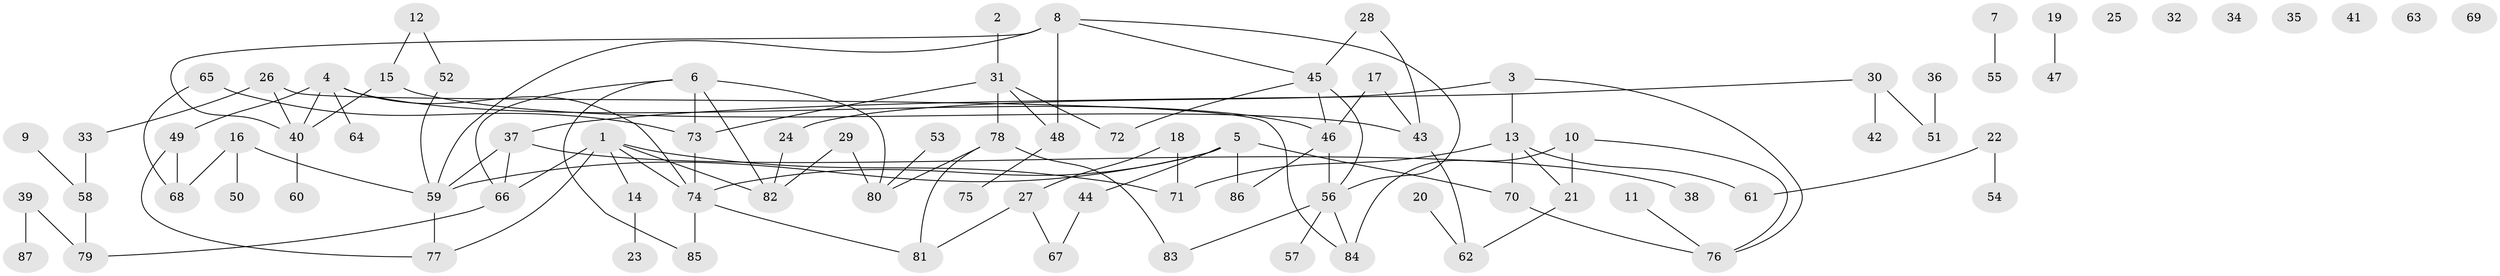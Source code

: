 // Generated by graph-tools (version 1.1) at 2025/13/03/09/25 04:13:08]
// undirected, 87 vertices, 109 edges
graph export_dot {
graph [start="1"]
  node [color=gray90,style=filled];
  1;
  2;
  3;
  4;
  5;
  6;
  7;
  8;
  9;
  10;
  11;
  12;
  13;
  14;
  15;
  16;
  17;
  18;
  19;
  20;
  21;
  22;
  23;
  24;
  25;
  26;
  27;
  28;
  29;
  30;
  31;
  32;
  33;
  34;
  35;
  36;
  37;
  38;
  39;
  40;
  41;
  42;
  43;
  44;
  45;
  46;
  47;
  48;
  49;
  50;
  51;
  52;
  53;
  54;
  55;
  56;
  57;
  58;
  59;
  60;
  61;
  62;
  63;
  64;
  65;
  66;
  67;
  68;
  69;
  70;
  71;
  72;
  73;
  74;
  75;
  76;
  77;
  78;
  79;
  80;
  81;
  82;
  83;
  84;
  85;
  86;
  87;
  1 -- 14;
  1 -- 66;
  1 -- 71;
  1 -- 74;
  1 -- 77;
  1 -- 82;
  2 -- 31;
  3 -- 13;
  3 -- 24;
  3 -- 76;
  4 -- 40;
  4 -- 46;
  4 -- 49;
  4 -- 64;
  4 -- 74;
  5 -- 44;
  5 -- 59;
  5 -- 70;
  5 -- 74;
  5 -- 86;
  6 -- 66;
  6 -- 73;
  6 -- 80;
  6 -- 82;
  6 -- 85;
  7 -- 55;
  8 -- 40;
  8 -- 45;
  8 -- 48;
  8 -- 56;
  8 -- 59;
  9 -- 58;
  10 -- 21;
  10 -- 76;
  10 -- 84;
  11 -- 76;
  12 -- 15;
  12 -- 52;
  13 -- 21;
  13 -- 61;
  13 -- 70;
  13 -- 71;
  14 -- 23;
  15 -- 40;
  15 -- 43;
  16 -- 50;
  16 -- 59;
  16 -- 68;
  17 -- 43;
  17 -- 46;
  18 -- 27;
  18 -- 71;
  19 -- 47;
  20 -- 62;
  21 -- 62;
  22 -- 54;
  22 -- 61;
  24 -- 82;
  26 -- 33;
  26 -- 40;
  26 -- 84;
  27 -- 67;
  27 -- 81;
  28 -- 43;
  28 -- 45;
  29 -- 80;
  29 -- 82;
  30 -- 37;
  30 -- 42;
  30 -- 51;
  31 -- 48;
  31 -- 72;
  31 -- 73;
  31 -- 78;
  33 -- 58;
  36 -- 51;
  37 -- 38;
  37 -- 59;
  37 -- 66;
  39 -- 79;
  39 -- 87;
  40 -- 60;
  43 -- 62;
  44 -- 67;
  45 -- 46;
  45 -- 56;
  45 -- 72;
  46 -- 56;
  46 -- 86;
  48 -- 75;
  49 -- 68;
  49 -- 77;
  52 -- 59;
  53 -- 80;
  56 -- 57;
  56 -- 83;
  56 -- 84;
  58 -- 79;
  59 -- 77;
  65 -- 68;
  65 -- 73;
  66 -- 79;
  70 -- 76;
  73 -- 74;
  74 -- 81;
  74 -- 85;
  78 -- 80;
  78 -- 81;
  78 -- 83;
}
